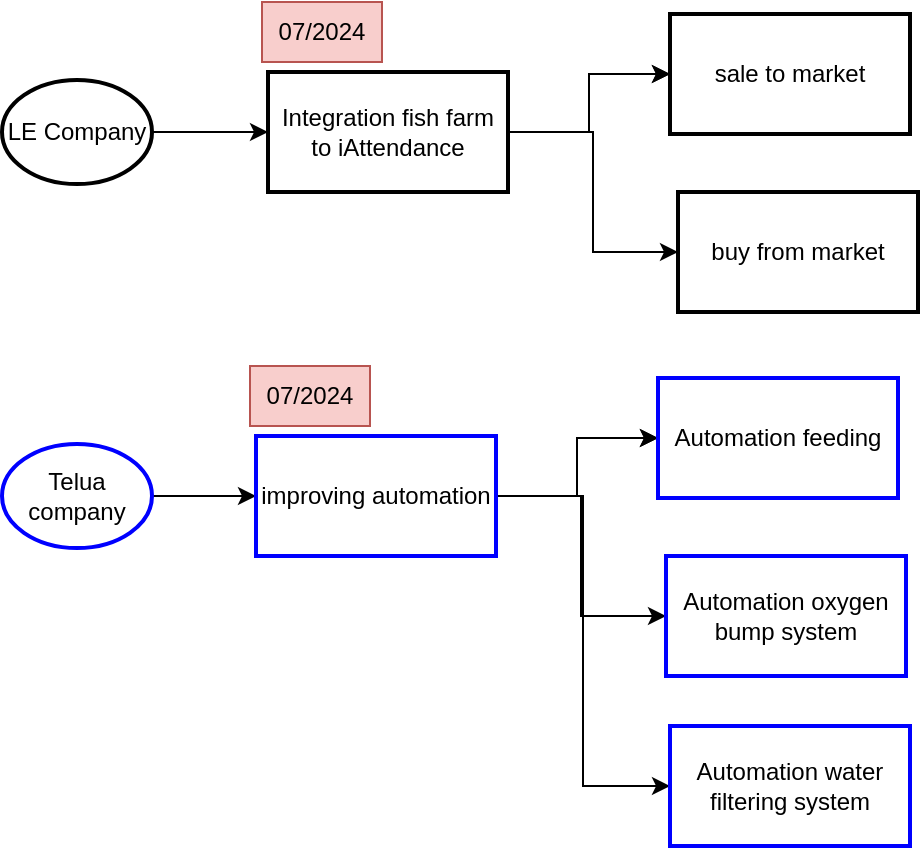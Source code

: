 <mxfile border="50" scale="3" compressed="false" locked="false" version="24.5.4" type="github">
  <diagram name="Blank" id="YmL12bMKpDGza6XwsDPr">
    <mxGraphModel dx="794" dy="452" grid="0" gridSize="10" guides="1" tooltips="1" connect="1" arrows="1" fold="1" page="0" pageScale="1" pageWidth="827" pageHeight="1169" background="none" math="1" shadow="0">
      <root>
        <mxCell id="X5NqExCQtvZxIxQ7pmgY-0" />
        <mxCell id="1" parent="X5NqExCQtvZxIxQ7pmgY-0" />
        <mxCell id="Izuh_7VSpfHUf3xHKSjE-6" value="" style="edgeStyle=orthogonalEdgeStyle;rounded=0;orthogonalLoop=1;jettySize=auto;html=1;" edge="1" parent="1" source="Izuh_7VSpfHUf3xHKSjE-1" target="Izuh_7VSpfHUf3xHKSjE-5">
          <mxGeometry relative="1" as="geometry" />
        </mxCell>
        <mxCell id="Izuh_7VSpfHUf3xHKSjE-1" value="LE Company" style="strokeWidth=2;html=1;shape=mxgraph.flowchart.start_2;whiteSpace=wrap;" vertex="1" parent="1">
          <mxGeometry x="128" y="180" width="75" height="52" as="geometry" />
        </mxCell>
        <mxCell id="Izuh_7VSpfHUf3xHKSjE-9" value="" style="edgeStyle=orthogonalEdgeStyle;rounded=0;orthogonalLoop=1;jettySize=auto;html=1;" edge="1" parent="1" source="Izuh_7VSpfHUf3xHKSjE-5" target="Izuh_7VSpfHUf3xHKSjE-8">
          <mxGeometry relative="1" as="geometry" />
        </mxCell>
        <mxCell id="Izuh_7VSpfHUf3xHKSjE-10" value="" style="edgeStyle=orthogonalEdgeStyle;rounded=0;orthogonalLoop=1;jettySize=auto;html=1;" edge="1" parent="1" source="Izuh_7VSpfHUf3xHKSjE-5" target="Izuh_7VSpfHUf3xHKSjE-8">
          <mxGeometry relative="1" as="geometry" />
        </mxCell>
        <mxCell id="Izuh_7VSpfHUf3xHKSjE-13" style="edgeStyle=orthogonalEdgeStyle;rounded=0;orthogonalLoop=1;jettySize=auto;html=1;entryX=0;entryY=0.5;entryDx=0;entryDy=0;" edge="1" parent="1" source="Izuh_7VSpfHUf3xHKSjE-5" target="Izuh_7VSpfHUf3xHKSjE-12">
          <mxGeometry relative="1" as="geometry" />
        </mxCell>
        <mxCell id="Izuh_7VSpfHUf3xHKSjE-5" value="Integration fish farm to iAttendance" style="whiteSpace=wrap;html=1;strokeWidth=2;" vertex="1" parent="1">
          <mxGeometry x="261" y="176" width="120" height="60" as="geometry" />
        </mxCell>
        <mxCell id="Izuh_7VSpfHUf3xHKSjE-7" value="07/2024" style="text;strokeColor=#b85450;align=center;fillColor=#f8cecc;html=1;verticalAlign=middle;whiteSpace=wrap;rounded=0;" vertex="1" parent="1">
          <mxGeometry x="258" y="141" width="60" height="30" as="geometry" />
        </mxCell>
        <mxCell id="Izuh_7VSpfHUf3xHKSjE-8" value="" style="whiteSpace=wrap;html=1;strokeWidth=2;" vertex="1" parent="1">
          <mxGeometry x="462" y="147" width="120" height="60" as="geometry" />
        </mxCell>
        <mxCell id="Izuh_7VSpfHUf3xHKSjE-11" value="sale to market" style="whiteSpace=wrap;html=1;strokeWidth=2;" vertex="1" parent="1">
          <mxGeometry x="462" y="147" width="120" height="60" as="geometry" />
        </mxCell>
        <mxCell id="Izuh_7VSpfHUf3xHKSjE-12" value="buy from market" style="whiteSpace=wrap;html=1;strokeWidth=2;" vertex="1" parent="1">
          <mxGeometry x="466" y="236" width="120" height="60" as="geometry" />
        </mxCell>
        <mxCell id="Izuh_7VSpfHUf3xHKSjE-25" style="edgeStyle=orthogonalEdgeStyle;rounded=0;orthogonalLoop=1;jettySize=auto;html=1;entryX=0;entryY=0.5;entryDx=0;entryDy=0;" edge="1" parent="1" source="Izuh_7VSpfHUf3xHKSjE-14" target="Izuh_7VSpfHUf3xHKSjE-18">
          <mxGeometry relative="1" as="geometry" />
        </mxCell>
        <mxCell id="Izuh_7VSpfHUf3xHKSjE-14" value="Telua company" style="strokeWidth=2;html=1;shape=mxgraph.flowchart.start_2;whiteSpace=wrap;strokeColor=#0000FF;" vertex="1" parent="1">
          <mxGeometry x="128" y="362" width="75" height="52" as="geometry" />
        </mxCell>
        <mxCell id="Izuh_7VSpfHUf3xHKSjE-15" value="" style="edgeStyle=orthogonalEdgeStyle;rounded=0;orthogonalLoop=1;jettySize=auto;html=1;" edge="1" parent="1" source="Izuh_7VSpfHUf3xHKSjE-18" target="Izuh_7VSpfHUf3xHKSjE-20">
          <mxGeometry relative="1" as="geometry" />
        </mxCell>
        <mxCell id="Izuh_7VSpfHUf3xHKSjE-16" value="" style="edgeStyle=orthogonalEdgeStyle;rounded=0;orthogonalLoop=1;jettySize=auto;html=1;" edge="1" parent="1" source="Izuh_7VSpfHUf3xHKSjE-18" target="Izuh_7VSpfHUf3xHKSjE-20">
          <mxGeometry relative="1" as="geometry" />
        </mxCell>
        <mxCell id="Izuh_7VSpfHUf3xHKSjE-17" style="edgeStyle=orthogonalEdgeStyle;rounded=0;orthogonalLoop=1;jettySize=auto;html=1;entryX=0;entryY=0.5;entryDx=0;entryDy=0;" edge="1" parent="1" source="Izuh_7VSpfHUf3xHKSjE-18" target="Izuh_7VSpfHUf3xHKSjE-22">
          <mxGeometry relative="1" as="geometry" />
        </mxCell>
        <mxCell id="Izuh_7VSpfHUf3xHKSjE-24" style="edgeStyle=orthogonalEdgeStyle;rounded=0;orthogonalLoop=1;jettySize=auto;html=1;entryX=0;entryY=0.5;entryDx=0;entryDy=0;" edge="1" parent="1" source="Izuh_7VSpfHUf3xHKSjE-18" target="Izuh_7VSpfHUf3xHKSjE-23">
          <mxGeometry relative="1" as="geometry" />
        </mxCell>
        <mxCell id="Izuh_7VSpfHUf3xHKSjE-18" value="improving automation" style="whiteSpace=wrap;html=1;strokeWidth=2;strokeColor=#0000FF;" vertex="1" parent="1">
          <mxGeometry x="255" y="358" width="120" height="60" as="geometry" />
        </mxCell>
        <mxCell id="Izuh_7VSpfHUf3xHKSjE-19" value="07/2024" style="text;strokeColor=#b85450;align=center;fillColor=#f8cecc;html=1;verticalAlign=middle;whiteSpace=wrap;rounded=0;" vertex="1" parent="1">
          <mxGeometry x="252" y="323" width="60" height="30" as="geometry" />
        </mxCell>
        <mxCell id="Izuh_7VSpfHUf3xHKSjE-20" value="" style="whiteSpace=wrap;html=1;strokeWidth=2;" vertex="1" parent="1">
          <mxGeometry x="456" y="329" width="120" height="60" as="geometry" />
        </mxCell>
        <mxCell id="Izuh_7VSpfHUf3xHKSjE-21" value="Automation feeding" style="whiteSpace=wrap;html=1;strokeWidth=2;strokeColor=#0000FF;" vertex="1" parent="1">
          <mxGeometry x="456" y="329" width="120" height="60" as="geometry" />
        </mxCell>
        <mxCell id="Izuh_7VSpfHUf3xHKSjE-22" value="Automation oxygen bump system" style="whiteSpace=wrap;html=1;strokeWidth=2;strokeColor=#0000FF;" vertex="1" parent="1">
          <mxGeometry x="460" y="418" width="120" height="60" as="geometry" />
        </mxCell>
        <mxCell id="Izuh_7VSpfHUf3xHKSjE-23" value="Automation water filtering system" style="whiteSpace=wrap;html=1;strokeWidth=2;strokeColor=#0000FF;" vertex="1" parent="1">
          <mxGeometry x="462" y="503" width="120" height="60" as="geometry" />
        </mxCell>
      </root>
    </mxGraphModel>
  </diagram>
</mxfile>
